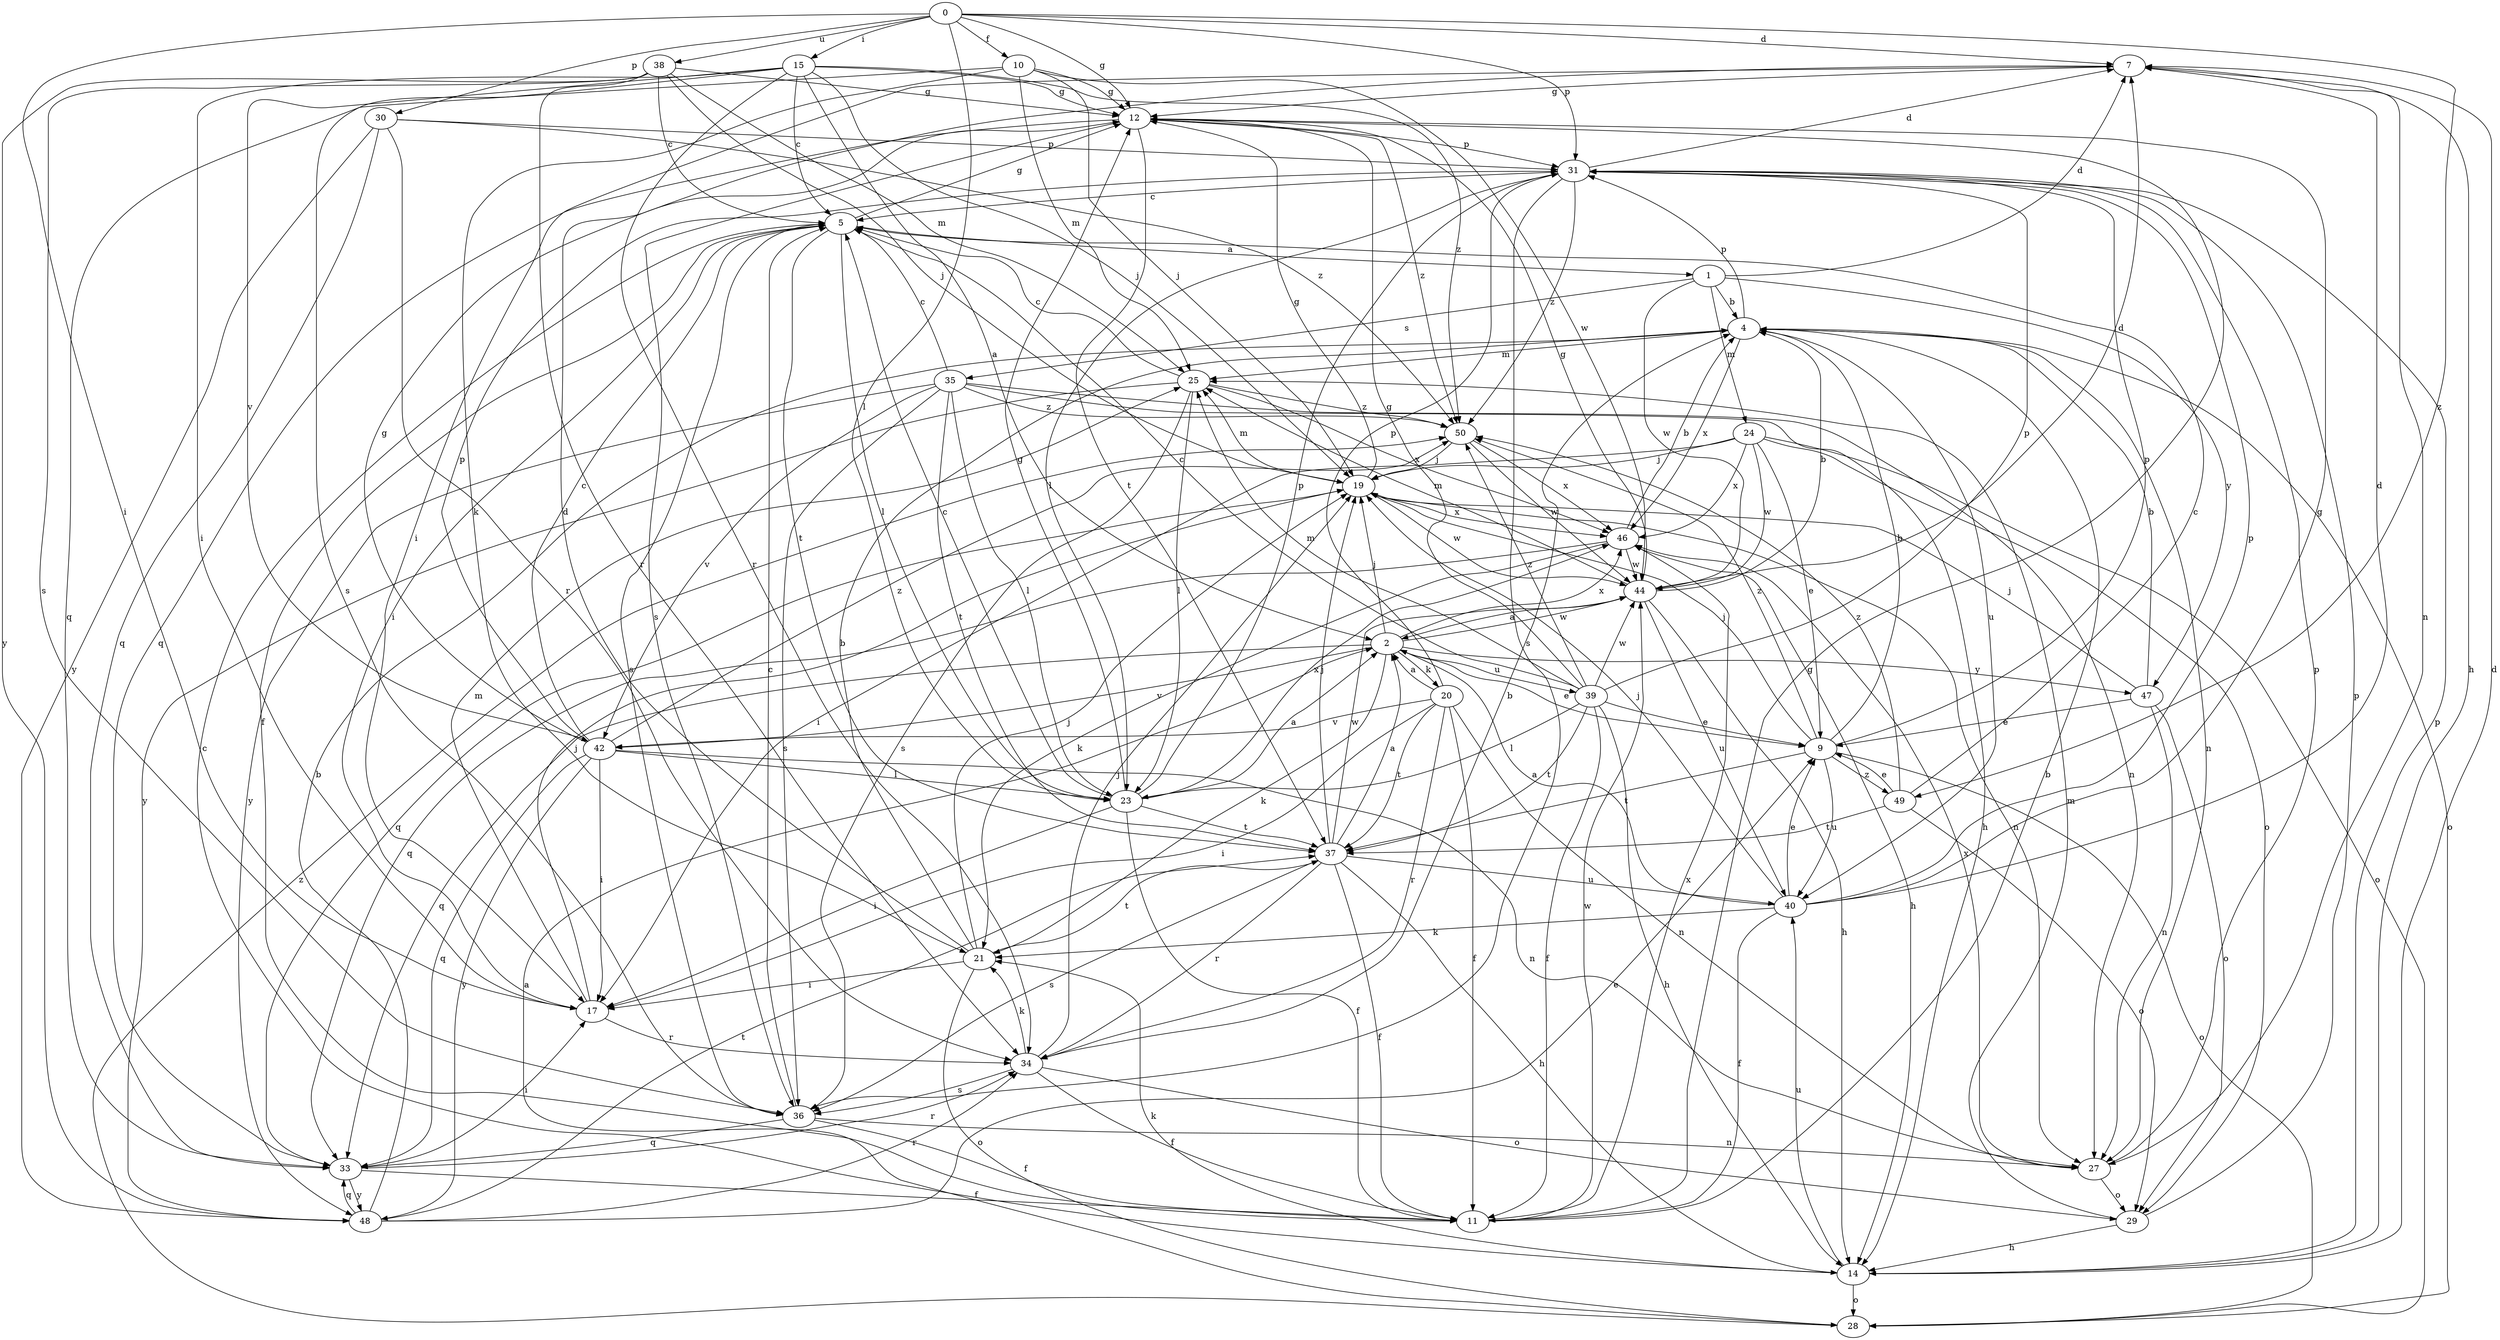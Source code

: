 strict digraph  {
0;
1;
2;
4;
5;
7;
9;
10;
11;
12;
14;
15;
17;
19;
20;
21;
23;
24;
25;
27;
28;
29;
30;
31;
33;
34;
35;
36;
37;
38;
39;
40;
42;
44;
46;
47;
48;
49;
50;
0 -> 7  [label=d];
0 -> 10  [label=f];
0 -> 12  [label=g];
0 -> 15  [label=i];
0 -> 17  [label=i];
0 -> 23  [label=l];
0 -> 30  [label=p];
0 -> 31  [label=p];
0 -> 38  [label=u];
0 -> 49  [label=z];
1 -> 4  [label=b];
1 -> 7  [label=d];
1 -> 24  [label=m];
1 -> 35  [label=s];
1 -> 44  [label=w];
1 -> 47  [label=y];
2 -> 9  [label=e];
2 -> 19  [label=j];
2 -> 20  [label=k];
2 -> 21  [label=k];
2 -> 33  [label=q];
2 -> 39  [label=u];
2 -> 42  [label=v];
2 -> 44  [label=w];
2 -> 46  [label=x];
2 -> 47  [label=y];
4 -> 25  [label=m];
4 -> 27  [label=n];
4 -> 28  [label=o];
4 -> 31  [label=p];
4 -> 40  [label=u];
4 -> 46  [label=x];
5 -> 1  [label=a];
5 -> 11  [label=f];
5 -> 12  [label=g];
5 -> 17  [label=i];
5 -> 23  [label=l];
5 -> 36  [label=s];
5 -> 37  [label=t];
7 -> 12  [label=g];
7 -> 14  [label=h];
7 -> 17  [label=i];
7 -> 27  [label=n];
9 -> 4  [label=b];
9 -> 19  [label=j];
9 -> 28  [label=o];
9 -> 31  [label=p];
9 -> 37  [label=t];
9 -> 40  [label=u];
9 -> 49  [label=z];
9 -> 50  [label=z];
10 -> 12  [label=g];
10 -> 19  [label=j];
10 -> 21  [label=k];
10 -> 25  [label=m];
10 -> 33  [label=q];
10 -> 44  [label=w];
11 -> 4  [label=b];
11 -> 12  [label=g];
11 -> 44  [label=w];
11 -> 46  [label=x];
12 -> 31  [label=p];
12 -> 33  [label=q];
12 -> 36  [label=s];
12 -> 37  [label=t];
12 -> 50  [label=z];
14 -> 5  [label=c];
14 -> 7  [label=d];
14 -> 21  [label=k];
14 -> 28  [label=o];
14 -> 31  [label=p];
14 -> 40  [label=u];
15 -> 2  [label=a];
15 -> 5  [label=c];
15 -> 12  [label=g];
15 -> 17  [label=i];
15 -> 19  [label=j];
15 -> 34  [label=r];
15 -> 36  [label=s];
15 -> 42  [label=v];
15 -> 50  [label=z];
17 -> 19  [label=j];
17 -> 25  [label=m];
17 -> 34  [label=r];
19 -> 12  [label=g];
19 -> 25  [label=m];
19 -> 27  [label=n];
19 -> 33  [label=q];
19 -> 44  [label=w];
19 -> 46  [label=x];
20 -> 2  [label=a];
20 -> 11  [label=f];
20 -> 17  [label=i];
20 -> 27  [label=n];
20 -> 31  [label=p];
20 -> 34  [label=r];
20 -> 37  [label=t];
20 -> 42  [label=v];
21 -> 4  [label=b];
21 -> 7  [label=d];
21 -> 17  [label=i];
21 -> 19  [label=j];
21 -> 28  [label=o];
21 -> 37  [label=t];
23 -> 2  [label=a];
23 -> 5  [label=c];
23 -> 11  [label=f];
23 -> 12  [label=g];
23 -> 17  [label=i];
23 -> 31  [label=p];
23 -> 37  [label=t];
23 -> 46  [label=x];
24 -> 9  [label=e];
24 -> 17  [label=i];
24 -> 19  [label=j];
24 -> 28  [label=o];
24 -> 29  [label=o];
24 -> 44  [label=w];
24 -> 46  [label=x];
25 -> 5  [label=c];
25 -> 23  [label=l];
25 -> 36  [label=s];
25 -> 46  [label=x];
25 -> 48  [label=y];
25 -> 50  [label=z];
27 -> 29  [label=o];
27 -> 31  [label=p];
27 -> 46  [label=x];
28 -> 2  [label=a];
28 -> 50  [label=z];
29 -> 14  [label=h];
29 -> 25  [label=m];
29 -> 31  [label=p];
30 -> 31  [label=p];
30 -> 33  [label=q];
30 -> 34  [label=r];
30 -> 48  [label=y];
30 -> 50  [label=z];
31 -> 5  [label=c];
31 -> 7  [label=d];
31 -> 23  [label=l];
31 -> 36  [label=s];
31 -> 50  [label=z];
33 -> 11  [label=f];
33 -> 17  [label=i];
33 -> 34  [label=r];
33 -> 48  [label=y];
34 -> 4  [label=b];
34 -> 11  [label=f];
34 -> 19  [label=j];
34 -> 21  [label=k];
34 -> 29  [label=o];
34 -> 36  [label=s];
35 -> 5  [label=c];
35 -> 14  [label=h];
35 -> 23  [label=l];
35 -> 27  [label=n];
35 -> 36  [label=s];
35 -> 37  [label=t];
35 -> 42  [label=v];
35 -> 48  [label=y];
35 -> 50  [label=z];
36 -> 5  [label=c];
36 -> 11  [label=f];
36 -> 27  [label=n];
36 -> 33  [label=q];
37 -> 2  [label=a];
37 -> 11  [label=f];
37 -> 14  [label=h];
37 -> 19  [label=j];
37 -> 34  [label=r];
37 -> 36  [label=s];
37 -> 40  [label=u];
37 -> 44  [label=w];
38 -> 5  [label=c];
38 -> 12  [label=g];
38 -> 19  [label=j];
38 -> 25  [label=m];
38 -> 34  [label=r];
38 -> 36  [label=s];
38 -> 48  [label=y];
39 -> 5  [label=c];
39 -> 9  [label=e];
39 -> 11  [label=f];
39 -> 12  [label=g];
39 -> 14  [label=h];
39 -> 23  [label=l];
39 -> 25  [label=m];
39 -> 31  [label=p];
39 -> 37  [label=t];
39 -> 44  [label=w];
39 -> 50  [label=z];
40 -> 2  [label=a];
40 -> 7  [label=d];
40 -> 9  [label=e];
40 -> 11  [label=f];
40 -> 12  [label=g];
40 -> 19  [label=j];
40 -> 21  [label=k];
40 -> 31  [label=p];
42 -> 5  [label=c];
42 -> 12  [label=g];
42 -> 17  [label=i];
42 -> 23  [label=l];
42 -> 27  [label=n];
42 -> 31  [label=p];
42 -> 33  [label=q];
42 -> 48  [label=y];
42 -> 50  [label=z];
44 -> 2  [label=a];
44 -> 4  [label=b];
44 -> 7  [label=d];
44 -> 12  [label=g];
44 -> 14  [label=h];
44 -> 25  [label=m];
44 -> 40  [label=u];
46 -> 4  [label=b];
46 -> 14  [label=h];
46 -> 21  [label=k];
46 -> 33  [label=q];
46 -> 44  [label=w];
47 -> 4  [label=b];
47 -> 9  [label=e];
47 -> 19  [label=j];
47 -> 27  [label=n];
47 -> 29  [label=o];
48 -> 4  [label=b];
48 -> 9  [label=e];
48 -> 33  [label=q];
48 -> 34  [label=r];
48 -> 37  [label=t];
49 -> 5  [label=c];
49 -> 9  [label=e];
49 -> 29  [label=o];
49 -> 37  [label=t];
49 -> 50  [label=z];
50 -> 19  [label=j];
50 -> 44  [label=w];
50 -> 46  [label=x];
}
